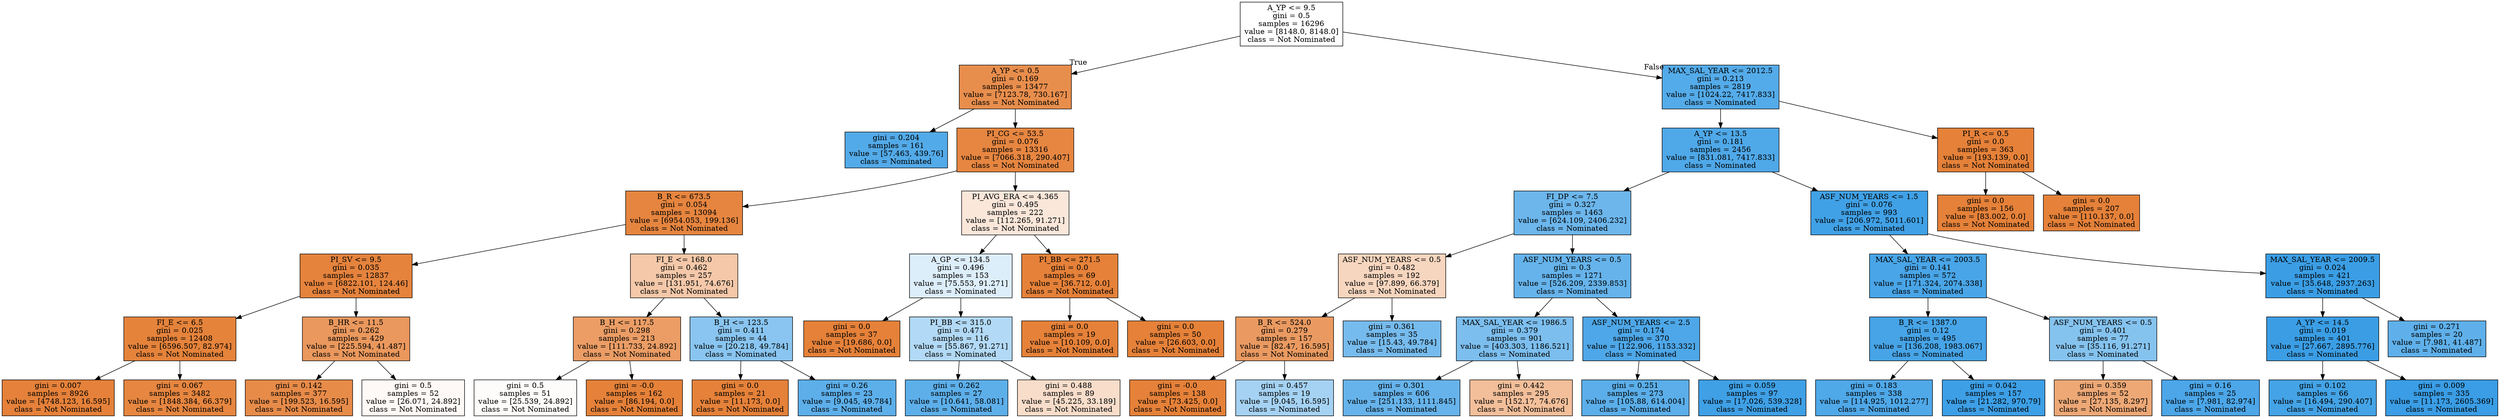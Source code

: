 digraph Tree {
node [shape=box, style="filled", color="black"] ;
0 [label="A_YP <= 9.5\ngini = 0.5\nsamples = 16296\nvalue = [8148.0, 8148.0]\nclass = Not Nominated", fillcolor="#ffffff"] ;
1 [label="A_YP <= 0.5\ngini = 0.169\nsamples = 13477\nvalue = [7123.78, 730.167]\nclass = Not Nominated", fillcolor="#e88e4d"] ;
0 -> 1 [labeldistance=2.5, labelangle=45, headlabel="True"] ;
2 [label="gini = 0.204\nsamples = 161\nvalue = [57.463, 439.76]\nclass = Nominated", fillcolor="#53aae8"] ;
1 -> 2 ;
3 [label="PI_CG <= 53.5\ngini = 0.076\nsamples = 13316\nvalue = [7066.318, 290.407]\nclass = Not Nominated", fillcolor="#e68641"] ;
1 -> 3 ;
4 [label="B_R <= 673.5\ngini = 0.054\nsamples = 13094\nvalue = [6954.053, 199.136]\nclass = Not Nominated", fillcolor="#e6853f"] ;
3 -> 4 ;
5 [label="PI_SV <= 9.5\ngini = 0.035\nsamples = 12837\nvalue = [6822.101, 124.46]\nclass = Not Nominated", fillcolor="#e5833d"] ;
4 -> 5 ;
6 [label="FI_E <= 6.5\ngini = 0.025\nsamples = 12408\nvalue = [6596.507, 82.974]\nclass = Not Nominated", fillcolor="#e5833b"] ;
5 -> 6 ;
7 [label="gini = 0.007\nsamples = 8926\nvalue = [4748.123, 16.595]\nclass = Not Nominated", fillcolor="#e5813a"] ;
6 -> 7 ;
8 [label="gini = 0.067\nsamples = 3482\nvalue = [1848.384, 66.379]\nclass = Not Nominated", fillcolor="#e68640"] ;
6 -> 8 ;
9 [label="B_HR <= 11.5\ngini = 0.262\nsamples = 429\nvalue = [225.594, 41.487]\nclass = Not Nominated", fillcolor="#ea985d"] ;
5 -> 9 ;
10 [label="gini = 0.142\nsamples = 377\nvalue = [199.523, 16.595]\nclass = Not Nominated", fillcolor="#e78b49"] ;
9 -> 10 ;
11 [label="gini = 0.5\nsamples = 52\nvalue = [26.071, 24.892]\nclass = Not Nominated", fillcolor="#fef9f6"] ;
9 -> 11 ;
12 [label="FI_E <= 168.0\ngini = 0.462\nsamples = 257\nvalue = [131.951, 74.676]\nclass = Not Nominated", fillcolor="#f4c8a9"] ;
4 -> 12 ;
13 [label="B_H <= 117.5\ngini = 0.298\nsamples = 213\nvalue = [111.733, 24.892]\nclass = Not Nominated", fillcolor="#eb9d65"] ;
12 -> 13 ;
14 [label="gini = 0.5\nsamples = 51\nvalue = [25.539, 24.892]\nclass = Not Nominated", fillcolor="#fefcfa"] ;
13 -> 14 ;
15 [label="gini = -0.0\nsamples = 162\nvalue = [86.194, 0.0]\nclass = Not Nominated", fillcolor="#e58139"] ;
13 -> 15 ;
16 [label="B_H <= 123.5\ngini = 0.411\nsamples = 44\nvalue = [20.218, 49.784]\nclass = Nominated", fillcolor="#89c5f0"] ;
12 -> 16 ;
17 [label="gini = 0.0\nsamples = 21\nvalue = [11.173, 0.0]\nclass = Not Nominated", fillcolor="#e58139"] ;
16 -> 17 ;
18 [label="gini = 0.26\nsamples = 23\nvalue = [9.045, 49.784]\nclass = Nominated", fillcolor="#5dafea"] ;
16 -> 18 ;
19 [label="PI_AVG_ERA <= 4.365\ngini = 0.495\nsamples = 222\nvalue = [112.265, 91.271]\nclass = Not Nominated", fillcolor="#fae7da"] ;
3 -> 19 ;
20 [label="A_GP <= 134.5\ngini = 0.496\nsamples = 153\nvalue = [75.553, 91.271]\nclass = Nominated", fillcolor="#ddeefb"] ;
19 -> 20 ;
21 [label="gini = 0.0\nsamples = 37\nvalue = [19.686, 0.0]\nclass = Not Nominated", fillcolor="#e58139"] ;
20 -> 21 ;
22 [label="PI_BB <= 315.0\ngini = 0.471\nsamples = 116\nvalue = [55.867, 91.271]\nclass = Nominated", fillcolor="#b2d9f5"] ;
20 -> 22 ;
23 [label="gini = 0.262\nsamples = 27\nvalue = [10.641, 58.081]\nclass = Nominated", fillcolor="#5dafea"] ;
22 -> 23 ;
24 [label="gini = 0.488\nsamples = 89\nvalue = [45.225, 33.189]\nclass = Not Nominated", fillcolor="#f8ddca"] ;
22 -> 24 ;
25 [label="PI_BB <= 271.5\ngini = 0.0\nsamples = 69\nvalue = [36.712, 0.0]\nclass = Not Nominated", fillcolor="#e58139"] ;
19 -> 25 ;
26 [label="gini = 0.0\nsamples = 19\nvalue = [10.109, 0.0]\nclass = Not Nominated", fillcolor="#e58139"] ;
25 -> 26 ;
27 [label="gini = 0.0\nsamples = 50\nvalue = [26.603, 0.0]\nclass = Not Nominated", fillcolor="#e58139"] ;
25 -> 27 ;
28 [label="MAX_SAL_YEAR <= 2012.5\ngini = 0.213\nsamples = 2819\nvalue = [1024.22, 7417.833]\nclass = Nominated", fillcolor="#54abe9"] ;
0 -> 28 [labeldistance=2.5, labelangle=-45, headlabel="False"] ;
29 [label="A_YP <= 13.5\ngini = 0.181\nsamples = 2456\nvalue = [831.081, 7417.833]\nclass = Nominated", fillcolor="#4fa8e8"] ;
28 -> 29 ;
30 [label="FI_DP <= 7.5\ngini = 0.327\nsamples = 1463\nvalue = [624.109, 2406.232]\nclass = Nominated", fillcolor="#6cb6ec"] ;
29 -> 30 ;
31 [label="ASF_NUM_YEARS <= 0.5\ngini = 0.482\nsamples = 192\nvalue = [97.899, 66.379]\nclass = Not Nominated", fillcolor="#f7d6bf"] ;
30 -> 31 ;
32 [label="B_R <= 524.0\ngini = 0.279\nsamples = 157\nvalue = [82.47, 16.595]\nclass = Not Nominated", fillcolor="#ea9a61"] ;
31 -> 32 ;
33 [label="gini = -0.0\nsamples = 138\nvalue = [73.425, 0.0]\nclass = Not Nominated", fillcolor="#e58139"] ;
32 -> 33 ;
34 [label="gini = 0.457\nsamples = 19\nvalue = [9.045, 16.595]\nclass = Nominated", fillcolor="#a5d2f3"] ;
32 -> 34 ;
35 [label="gini = 0.361\nsamples = 35\nvalue = [15.43, 49.784]\nclass = Nominated", fillcolor="#76bbed"] ;
31 -> 35 ;
36 [label="ASF_NUM_YEARS <= 0.5\ngini = 0.3\nsamples = 1271\nvalue = [526.209, 2339.853]\nclass = Nominated", fillcolor="#66b3eb"] ;
30 -> 36 ;
37 [label="MAX_SAL_YEAR <= 1986.5\ngini = 0.379\nsamples = 901\nvalue = [403.303, 1186.521]\nclass = Nominated", fillcolor="#7cbeee"] ;
36 -> 37 ;
38 [label="gini = 0.301\nsamples = 606\nvalue = [251.133, 1111.845]\nclass = Nominated", fillcolor="#66b3eb"] ;
37 -> 38 ;
39 [label="gini = 0.442\nsamples = 295\nvalue = [152.17, 74.676]\nclass = Not Nominated", fillcolor="#f2bf9a"] ;
37 -> 39 ;
40 [label="ASF_NUM_YEARS <= 2.5\ngini = 0.174\nsamples = 370\nvalue = [122.906, 1153.332]\nclass = Nominated", fillcolor="#4ea7e8"] ;
36 -> 40 ;
41 [label="gini = 0.251\nsamples = 273\nvalue = [105.88, 614.004]\nclass = Nominated", fillcolor="#5baee9"] ;
40 -> 41 ;
42 [label="gini = 0.059\nsamples = 97\nvalue = [17.026, 539.328]\nclass = Nominated", fillcolor="#3fa0e6"] ;
40 -> 42 ;
43 [label="ASF_NUM_YEARS <= 1.5\ngini = 0.076\nsamples = 993\nvalue = [206.972, 5011.601]\nclass = Nominated", fillcolor="#41a1e6"] ;
29 -> 43 ;
44 [label="MAX_SAL_YEAR <= 2003.5\ngini = 0.141\nsamples = 572\nvalue = [171.324, 2074.338]\nclass = Nominated", fillcolor="#49a5e7"] ;
43 -> 44 ;
45 [label="B_R <= 1387.0\ngini = 0.12\nsamples = 495\nvalue = [136.208, 1983.067]\nclass = Nominated", fillcolor="#47a4e7"] ;
44 -> 45 ;
46 [label="gini = 0.183\nsamples = 338\nvalue = [114.925, 1012.277]\nclass = Nominated", fillcolor="#4fa8e8"] ;
45 -> 46 ;
47 [label="gini = 0.042\nsamples = 157\nvalue = [21.282, 970.79]\nclass = Nominated", fillcolor="#3d9fe6"] ;
45 -> 47 ;
48 [label="ASF_NUM_YEARS <= 0.5\ngini = 0.401\nsamples = 77\nvalue = [35.116, 91.271]\nclass = Nominated", fillcolor="#85c3ef"] ;
44 -> 48 ;
49 [label="gini = 0.359\nsamples = 52\nvalue = [27.135, 8.297]\nclass = Not Nominated", fillcolor="#eda876"] ;
48 -> 49 ;
50 [label="gini = 0.16\nsamples = 25\nvalue = [7.981, 82.974]\nclass = Nominated", fillcolor="#4ca6e8"] ;
48 -> 50 ;
51 [label="MAX_SAL_YEAR <= 2009.5\ngini = 0.024\nsamples = 421\nvalue = [35.648, 2937.263]\nclass = Nominated", fillcolor="#3b9ee5"] ;
43 -> 51 ;
52 [label="A_YP <= 14.5\ngini = 0.019\nsamples = 401\nvalue = [27.667, 2895.776]\nclass = Nominated", fillcolor="#3b9ee5"] ;
51 -> 52 ;
53 [label="gini = 0.102\nsamples = 66\nvalue = [16.494, 290.407]\nclass = Nominated", fillcolor="#44a3e6"] ;
52 -> 53 ;
54 [label="gini = 0.009\nsamples = 335\nvalue = [11.173, 2605.369]\nclass = Nominated", fillcolor="#3a9de5"] ;
52 -> 54 ;
55 [label="gini = 0.271\nsamples = 20\nvalue = [7.981, 41.487]\nclass = Nominated", fillcolor="#5fb0ea"] ;
51 -> 55 ;
56 [label="PI_R <= 0.5\ngini = 0.0\nsamples = 363\nvalue = [193.139, 0.0]\nclass = Not Nominated", fillcolor="#e58139"] ;
28 -> 56 ;
57 [label="gini = 0.0\nsamples = 156\nvalue = [83.002, 0.0]\nclass = Not Nominated", fillcolor="#e58139"] ;
56 -> 57 ;
58 [label="gini = 0.0\nsamples = 207\nvalue = [110.137, 0.0]\nclass = Not Nominated", fillcolor="#e58139"] ;
56 -> 58 ;
}